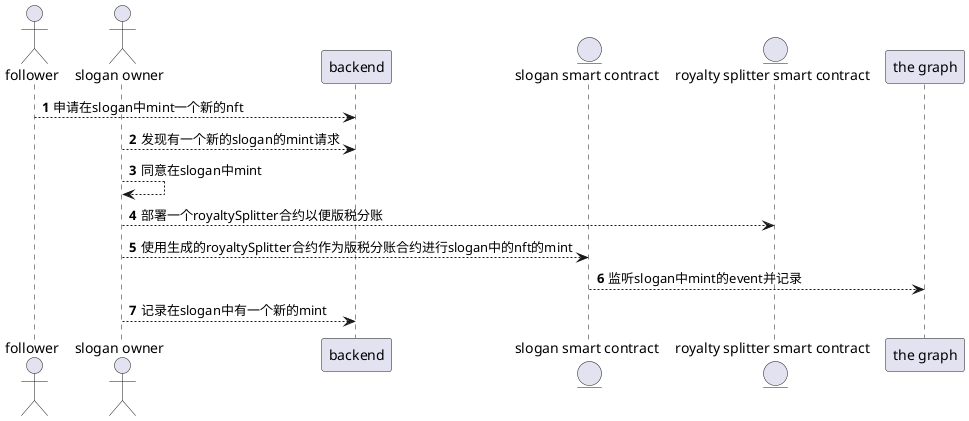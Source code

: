 @startuml
'https://plantuml.com/sequence-diagram

autonumber

actor follower as follower
actor “slogan owner” as sloganOwner
participant backend as backend
entity "slogan smart contract" as sloganContract
entity "royalty splitter smart contract" as royaltySplitterContract
participant "the graph" as graph

follower --> backend: 申请在slogan中mint一个新的nft
sloganOwner --> backend: 发现有一个新的slogan的mint请求
sloganOwner --> sloganOwner: 同意在slogan中mint
sloganOwner --> royaltySplitterContract: 部署一个royaltySplitter合约以便版税分账
sloganOwner --> sloganContract: 使用生成的royaltySplitter合约作为版税分账合约进行slogan中的nft的mint
sloganContract --> graph: 监听slogan中mint的event并记录
sloganOwner --> backend: 记录在slogan中有一个新的mint

@enduml